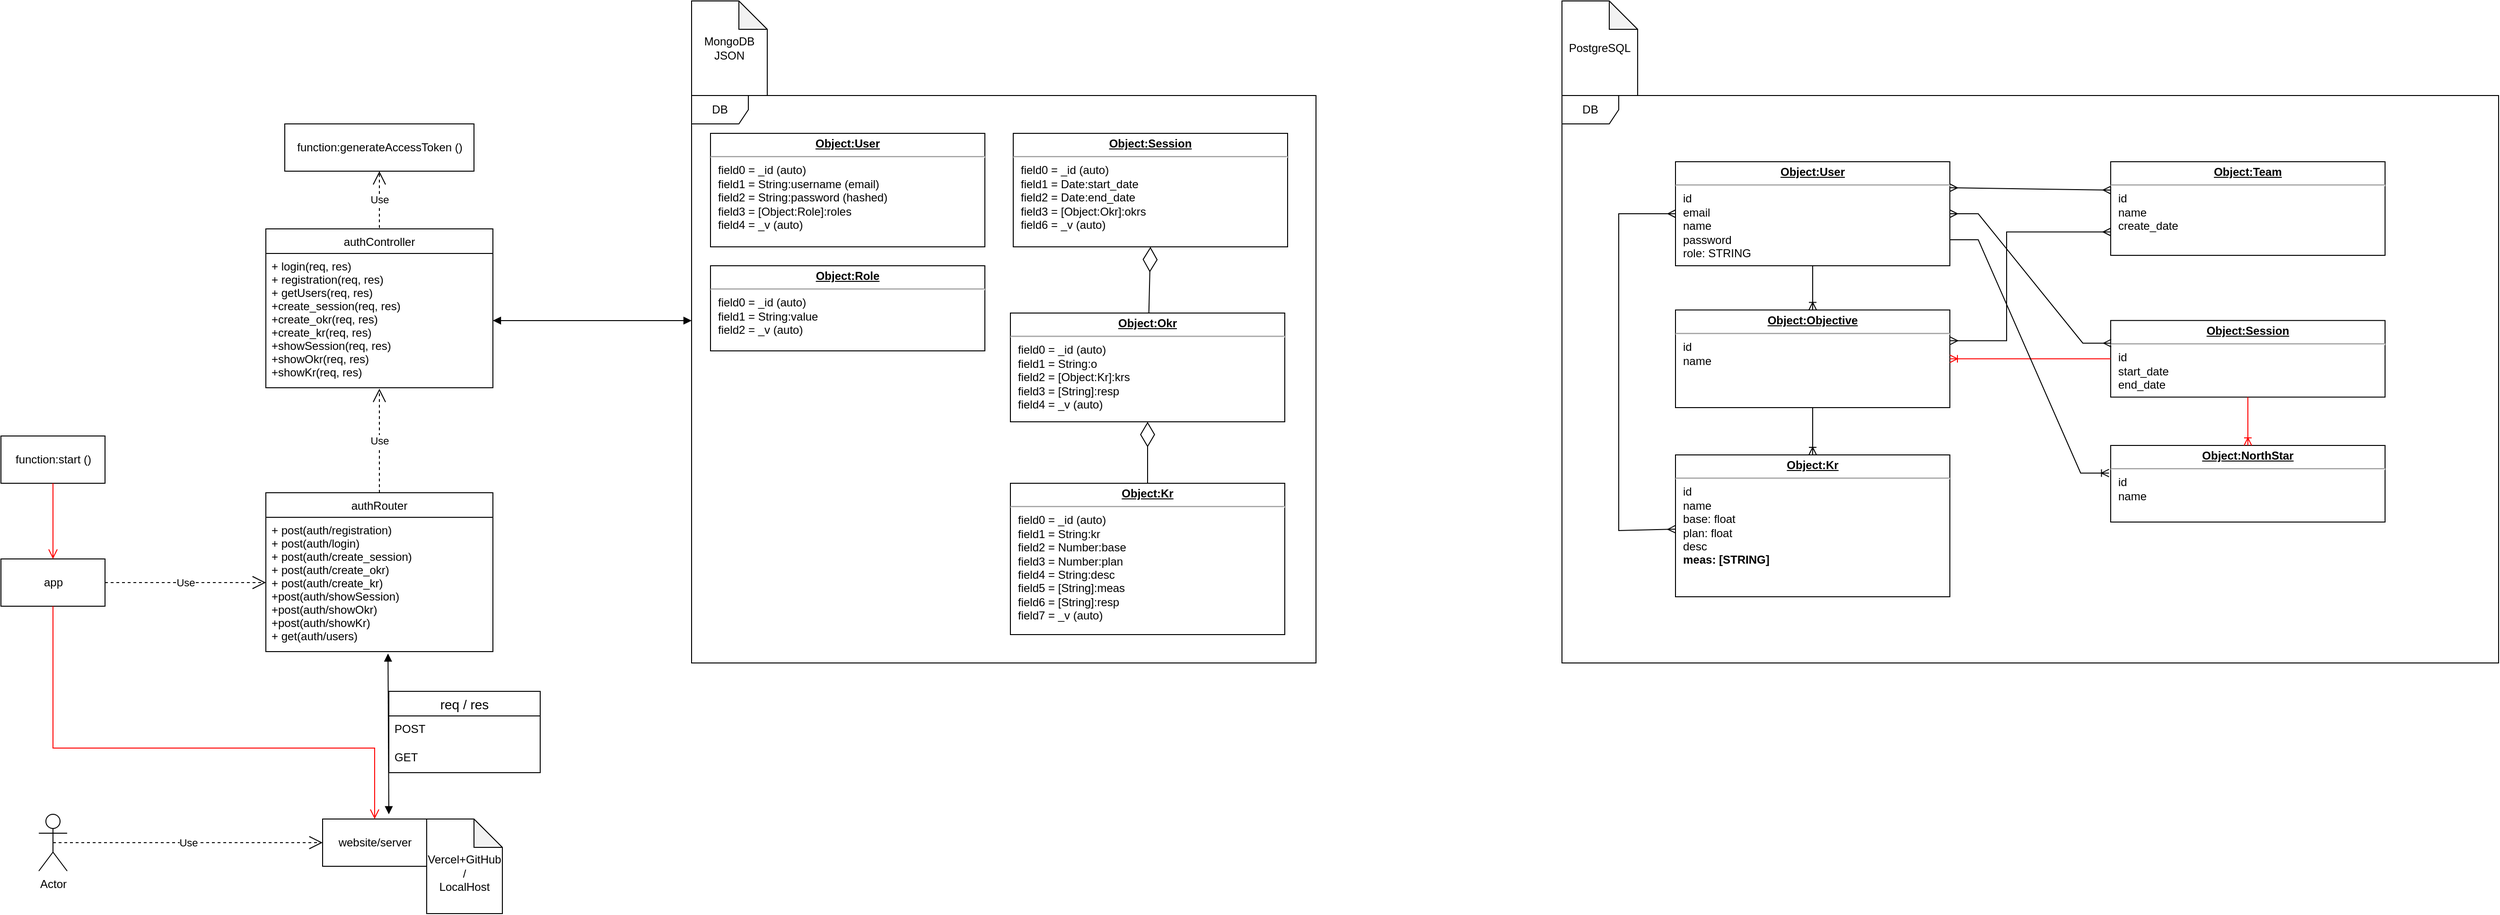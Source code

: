 <mxfile version="20.2.5" type="github">
  <diagram id="ZgWrUhDNY7SDrV8JCNzW" name="Page-1">
    <mxGraphModel dx="1769" dy="2159" grid="1" gridSize="10" guides="1" tooltips="1" connect="1" arrows="1" fold="1" page="1" pageScale="1" pageWidth="827" pageHeight="1169" math="0" shadow="0">
      <root>
        <mxCell id="0" />
        <mxCell id="1" parent="0" />
        <mxCell id="NTwUDxVlnUoW-F4fOf6s-37" value="DB" style="shape=umlFrame;whiteSpace=wrap;html=1;" parent="1" vertex="1">
          <mxGeometry x="1120" y="70" width="990" height="600" as="geometry" />
        </mxCell>
        <mxCell id="PmXMApU_OOU-UDONnJdp-1" value="authController" style="swimlane;fontStyle=0;childLayout=stackLayout;horizontal=1;startSize=26;fillColor=none;horizontalStack=0;resizeParent=1;resizeParentMax=0;resizeLast=0;collapsible=1;marginBottom=0;" parent="1" vertex="1">
          <mxGeometry x="-250" y="211" width="240" height="168" as="geometry" />
        </mxCell>
        <mxCell id="PmXMApU_OOU-UDONnJdp-4" value="+ login(req, res)&#xa;+ registration(req, res)&#xa;+ getUsers(req, res)&#xa;+create_session(req, res)&#xa;+create_okr(req, res)&#xa;+create_kr(req, res)&#xa;+showSession(req, res)&#xa;+showOkr(req, res)&#xa;+showKr(req, res)" style="text;strokeColor=none;fillColor=none;align=left;verticalAlign=top;spacingLeft=4;spacingRight=4;overflow=hidden;rotatable=0;points=[[0,0.5],[1,0.5]];portConstraint=eastwest;" parent="PmXMApU_OOU-UDONnJdp-1" vertex="1">
          <mxGeometry y="26" width="240" height="142" as="geometry" />
        </mxCell>
        <mxCell id="PmXMApU_OOU-UDONnJdp-6" value="function:start ()" style="html=1;" parent="1" vertex="1">
          <mxGeometry x="-530" y="430" width="110" height="50" as="geometry" />
        </mxCell>
        <mxCell id="PmXMApU_OOU-UDONnJdp-7" value="DB" style="shape=umlFrame;whiteSpace=wrap;html=1;" parent="1" vertex="1">
          <mxGeometry x="200" y="70" width="660" height="600" as="geometry" />
        </mxCell>
        <mxCell id="PmXMApU_OOU-UDONnJdp-10" value="MongoDB&lt;br&gt;JSON" style="shape=note;whiteSpace=wrap;html=1;backgroundOutline=1;darkOpacity=0.05;" parent="1" vertex="1">
          <mxGeometry x="200" y="-30" width="80" height="100" as="geometry" />
        </mxCell>
        <mxCell id="PmXMApU_OOU-UDONnJdp-11" value="&lt;p style=&quot;margin:0px;margin-top:4px;text-align:center;text-decoration:underline;&quot;&gt;&lt;b&gt;Object:User&lt;/b&gt;&lt;/p&gt;&lt;hr&gt;&lt;p style=&quot;margin:0px;margin-left:8px;&quot;&gt;field0 = _id (auto)&lt;br&gt;&lt;/p&gt;&lt;p style=&quot;margin:0px;margin-left:8px;&quot;&gt;field1 = String:username (email)&lt;br&gt;field2 = String:password (hashed)&lt;br&gt;field3 = [Object:Role]:roles&lt;/p&gt;&lt;p style=&quot;margin:0px;margin-left:8px;&quot;&gt;field4 = _v (auto)&lt;br&gt;&lt;/p&gt;" style="verticalAlign=top;align=left;overflow=fill;fontSize=12;fontFamily=Helvetica;html=1;" parent="1" vertex="1">
          <mxGeometry x="220" y="110" width="290" height="120" as="geometry" />
        </mxCell>
        <mxCell id="PmXMApU_OOU-UDONnJdp-12" value="&lt;p style=&quot;margin:0px;margin-top:4px;text-align:center;text-decoration:underline;&quot;&gt;&lt;b&gt;Object:Role&lt;/b&gt;&lt;/p&gt;&lt;hr&gt;&lt;p style=&quot;margin:0px;margin-left:8px;&quot;&gt;field0 = _id (auto)&lt;br&gt;&lt;/p&gt;&lt;p style=&quot;margin:0px;margin-left:8px;&quot;&gt;field1 = String:value&lt;br&gt;&lt;/p&gt;&lt;p style=&quot;margin:0px;margin-left:8px;&quot;&gt;field2 = _v (auto)&lt;br&gt;&lt;/p&gt;" style="verticalAlign=top;align=left;overflow=fill;fontSize=12;fontFamily=Helvetica;html=1;" parent="1" vertex="1">
          <mxGeometry x="220" y="250" width="290" height="90" as="geometry" />
        </mxCell>
        <mxCell id="PmXMApU_OOU-UDONnJdp-15" value="app" style="html=1;" parent="1" vertex="1">
          <mxGeometry x="-530" y="560" width="110" height="50" as="geometry" />
        </mxCell>
        <mxCell id="PmXMApU_OOU-UDONnJdp-16" value="authRouter" style="swimlane;fontStyle=0;childLayout=stackLayout;horizontal=1;startSize=26;fillColor=none;horizontalStack=0;resizeParent=1;resizeParentMax=0;resizeLast=0;collapsible=1;marginBottom=0;" parent="1" vertex="1">
          <mxGeometry x="-250" y="490" width="240" height="168" as="geometry" />
        </mxCell>
        <mxCell id="PmXMApU_OOU-UDONnJdp-27" value="+ post(auth/registration)&#xa;+ post(auth/login)&#xa;+ post(auth/create_session)&#xa;+ post(auth/create_okr)&#xa;+ post(auth/create_kr)&#xa;+post(auth/showSession)&#xa;+post(auth/showOkr)&#xa;+post(auth/showKr)&#xa;+ get(auth/users)&#xa;" style="text;strokeColor=none;fillColor=none;align=left;verticalAlign=top;spacingLeft=4;spacingRight=4;overflow=hidden;rotatable=0;points=[[0,0.5],[1,0.5]];portConstraint=eastwest;" parent="PmXMApU_OOU-UDONnJdp-16" vertex="1">
          <mxGeometry y="26" width="240" height="142" as="geometry" />
        </mxCell>
        <mxCell id="PmXMApU_OOU-UDONnJdp-19" value="Use" style="endArrow=open;endSize=12;dashed=1;html=1;rounded=0;exitX=1;exitY=0.5;exitDx=0;exitDy=0;" parent="1" source="PmXMApU_OOU-UDONnJdp-15" edge="1">
          <mxGeometry width="160" relative="1" as="geometry">
            <mxPoint y="245" as="sourcePoint" />
            <mxPoint x="-250" y="585" as="targetPoint" />
          </mxGeometry>
        </mxCell>
        <mxCell id="PmXMApU_OOU-UDONnJdp-20" value="Use" style="endArrow=open;endSize=12;dashed=1;html=1;rounded=0;exitX=0.5;exitY=0;exitDx=0;exitDy=0;" parent="1" source="PmXMApU_OOU-UDONnJdp-16" edge="1">
          <mxGeometry width="160" relative="1" as="geometry">
            <mxPoint x="-410" y="495" as="sourcePoint" />
            <mxPoint x="-130" y="380" as="targetPoint" />
          </mxGeometry>
        </mxCell>
        <mxCell id="PmXMApU_OOU-UDONnJdp-23" value="" style="edgeStyle=orthogonalEdgeStyle;html=1;verticalAlign=bottom;endArrow=open;endSize=8;strokeColor=#ff0000;rounded=0;exitX=0.5;exitY=1;exitDx=0;exitDy=0;entryX=0.5;entryY=0;entryDx=0;entryDy=0;" parent="1" source="PmXMApU_OOU-UDONnJdp-6" target="PmXMApU_OOU-UDONnJdp-15" edge="1">
          <mxGeometry relative="1" as="geometry">
            <mxPoint x="-517" y="560" as="targetPoint" />
            <mxPoint x="-960" y="580" as="sourcePoint" />
          </mxGeometry>
        </mxCell>
        <mxCell id="PmXMApU_OOU-UDONnJdp-24" value="" style="endArrow=block;startArrow=block;endFill=1;startFill=1;html=1;rounded=0;exitX=1;exitY=0.5;exitDx=0;exitDy=0;" parent="1" source="PmXMApU_OOU-UDONnJdp-4" edge="1">
          <mxGeometry width="160" relative="1" as="geometry">
            <mxPoint x="-270" y="370" as="sourcePoint" />
            <mxPoint x="200" y="308" as="targetPoint" />
          </mxGeometry>
        </mxCell>
        <mxCell id="PmXMApU_OOU-UDONnJdp-29" value="function:generateAccessToken ()" style="html=1;" parent="1" vertex="1">
          <mxGeometry x="-230" y="100" width="200" height="50" as="geometry" />
        </mxCell>
        <mxCell id="PmXMApU_OOU-UDONnJdp-30" value="Use" style="endArrow=open;endSize=12;dashed=1;html=1;rounded=0;entryX=0.5;entryY=1;entryDx=0;entryDy=0;" parent="1" target="PmXMApU_OOU-UDONnJdp-29" edge="1">
          <mxGeometry width="160" relative="1" as="geometry">
            <mxPoint x="-130" y="210" as="sourcePoint" />
            <mxPoint x="-120" y="390" as="targetPoint" />
          </mxGeometry>
        </mxCell>
        <mxCell id="PmXMApU_OOU-UDONnJdp-31" value="Actor" style="shape=umlActor;verticalLabelPosition=bottom;verticalAlign=top;html=1;" parent="1" vertex="1">
          <mxGeometry x="-490" y="830" width="30" height="60" as="geometry" />
        </mxCell>
        <mxCell id="PmXMApU_OOU-UDONnJdp-32" value="website/server" style="html=1;" parent="1" vertex="1">
          <mxGeometry x="-190" y="835" width="110" height="50" as="geometry" />
        </mxCell>
        <mxCell id="PmXMApU_OOU-UDONnJdp-33" value="Use" style="endArrow=open;endSize=12;dashed=1;html=1;rounded=0;exitX=0.5;exitY=0.5;exitDx=0;exitDy=0;exitPerimeter=0;entryX=0;entryY=0.5;entryDx=0;entryDy=0;" parent="1" source="PmXMApU_OOU-UDONnJdp-31" target="PmXMApU_OOU-UDONnJdp-32" edge="1">
          <mxGeometry width="160" relative="1" as="geometry">
            <mxPoint x="-200" y="720" as="sourcePoint" />
            <mxPoint x="-40" y="720" as="targetPoint" />
          </mxGeometry>
        </mxCell>
        <mxCell id="PmXMApU_OOU-UDONnJdp-34" value="" style="edgeStyle=orthogonalEdgeStyle;html=1;verticalAlign=bottom;endArrow=open;endSize=8;strokeColor=#ff0000;rounded=0;exitX=0.5;exitY=1;exitDx=0;exitDy=0;entryX=0.5;entryY=0;entryDx=0;entryDy=0;" parent="1" source="PmXMApU_OOU-UDONnJdp-15" target="PmXMApU_OOU-UDONnJdp-32" edge="1">
          <mxGeometry relative="1" as="geometry">
            <mxPoint x="-465" y="570" as="targetPoint" />
            <mxPoint x="-465" y="490" as="sourcePoint" />
            <Array as="points">
              <mxPoint x="-475" y="760" />
              <mxPoint x="-135" y="760" />
            </Array>
          </mxGeometry>
        </mxCell>
        <mxCell id="PmXMApU_OOU-UDONnJdp-35" value="" style="endArrow=block;startArrow=block;endFill=1;startFill=1;html=1;rounded=0;exitX=0.538;exitY=1.014;exitDx=0;exitDy=0;exitPerimeter=0;" parent="1" source="PmXMApU_OOU-UDONnJdp-27" edge="1">
          <mxGeometry width="160" relative="1" as="geometry">
            <mxPoint x="-110" y="660" as="sourcePoint" />
            <mxPoint x="-120" y="830" as="targetPoint" />
          </mxGeometry>
        </mxCell>
        <mxCell id="PmXMApU_OOU-UDONnJdp-38" value="req / res" style="swimlane;fontStyle=0;childLayout=stackLayout;horizontal=1;startSize=26;horizontalStack=0;resizeParent=1;resizeParentMax=0;resizeLast=0;collapsible=1;marginBottom=0;align=center;fontSize=14;" parent="1" vertex="1">
          <mxGeometry x="-120" y="700" width="160" height="86" as="geometry" />
        </mxCell>
        <mxCell id="PmXMApU_OOU-UDONnJdp-39" value="POST" style="text;strokeColor=none;fillColor=none;spacingLeft=4;spacingRight=4;overflow=hidden;rotatable=0;points=[[0,0.5],[1,0.5]];portConstraint=eastwest;fontSize=12;" parent="PmXMApU_OOU-UDONnJdp-38" vertex="1">
          <mxGeometry y="26" width="160" height="30" as="geometry" />
        </mxCell>
        <mxCell id="PmXMApU_OOU-UDONnJdp-40" value="GET" style="text;strokeColor=none;fillColor=none;spacingLeft=4;spacingRight=4;overflow=hidden;rotatable=0;points=[[0,0.5],[1,0.5]];portConstraint=eastwest;fontSize=12;" parent="PmXMApU_OOU-UDONnJdp-38" vertex="1">
          <mxGeometry y="56" width="160" height="30" as="geometry" />
        </mxCell>
        <mxCell id="GvUqbctl3foqBScWrYi5-1" value="&lt;p style=&quot;margin:0px;margin-top:4px;text-align:center;text-decoration:underline;&quot;&gt;&lt;b&gt;Object:Okr&lt;/b&gt;&lt;/p&gt;&lt;hr&gt;&lt;p style=&quot;margin:0px;margin-left:8px;&quot;&gt;field0 = _id (auto)&lt;br&gt;&lt;/p&gt;&lt;p style=&quot;margin:0px;margin-left:8px;&quot;&gt;field1 = String:o&lt;br&gt;&lt;/p&gt;&lt;p style=&quot;margin:0px;margin-left:8px;&quot;&gt;&lt;span style=&quot;background-color: initial;&quot;&gt;field2 = [Object:Kr]:krs&lt;/span&gt;&lt;br&gt;&lt;/p&gt;&lt;p style=&quot;margin: 0px 0px 0px 8px;&quot;&gt;field3 =&amp;nbsp;[String]:resp&lt;/p&gt;&lt;p style=&quot;margin: 0px 0px 0px 8px;&quot;&gt;&lt;span style=&quot;background-color: initial;&quot;&gt;field4 = _v (auto)&lt;/span&gt;&lt;br&gt;&lt;/p&gt;&lt;p style=&quot;margin:0px;margin-left:8px;&quot;&gt;&lt;br&gt;&lt;/p&gt;&lt;p style=&quot;margin:0px;margin-left:8px;&quot;&gt;&lt;br&gt;&lt;/p&gt;" style="verticalAlign=top;align=left;overflow=fill;fontSize=12;fontFamily=Helvetica;html=1;" parent="1" vertex="1">
          <mxGeometry x="537" y="300" width="290" height="115" as="geometry" />
        </mxCell>
        <mxCell id="GvUqbctl3foqBScWrYi5-2" value="&lt;p style=&quot;margin:0px;margin-top:4px;text-align:center;text-decoration:underline;&quot;&gt;&lt;b&gt;Object:Session&lt;/b&gt;&lt;/p&gt;&lt;hr&gt;&lt;p style=&quot;margin:0px;margin-left:8px;&quot;&gt;field0 = _id (auto)&lt;br&gt;&lt;/p&gt;&lt;p style=&quot;margin: 0px 0px 0px 8px;&quot;&gt;field1 = Date:start_date&lt;br&gt;&lt;/p&gt;&lt;p style=&quot;margin: 0px 0px 0px 8px;&quot;&gt;field2 = Date:end_date&lt;br&gt;&lt;/p&gt;&lt;p style=&quot;margin: 0px 0px 0px 8px;&quot;&gt;field3 = [Object:Okr]:okrs&lt;/p&gt;&lt;p style=&quot;margin: 0px 0px 0px 8px;&quot;&gt;field6 = _v (auto)&lt;br&gt;&lt;/p&gt;&lt;div&gt;&lt;br&gt;&lt;/div&gt;&lt;p style=&quot;margin:0px;margin-left:8px;&quot;&gt;&lt;br&gt;&lt;/p&gt;&lt;p style=&quot;margin:0px;margin-left:8px;&quot;&gt;&lt;br&gt;&lt;/p&gt;" style="verticalAlign=top;align=left;overflow=fill;fontSize=12;fontFamily=Helvetica;html=1;" parent="1" vertex="1">
          <mxGeometry x="540" y="110" width="290" height="120" as="geometry" />
        </mxCell>
        <mxCell id="-eXeZbVj-zx8Dia-wCeO-1" value="&lt;p style=&quot;margin:0px;margin-top:4px;text-align:center;text-decoration:underline;&quot;&gt;&lt;b&gt;Object:Kr&lt;/b&gt;&lt;/p&gt;&lt;hr&gt;&lt;p style=&quot;margin:0px;margin-left:8px;&quot;&gt;field0 = _id (auto)&lt;br&gt;&lt;/p&gt;&lt;p style=&quot;margin:0px;margin-left:8px;&quot;&gt;&lt;span style=&quot;background-color: initial;&quot;&gt;field1 = String:kr&lt;/span&gt;&lt;br&gt;&lt;/p&gt;&lt;p style=&quot;margin: 0px 0px 0px 8px;&quot;&gt;&lt;span style=&quot;background-color: initial;&quot;&gt;field2 = Number:base&lt;/span&gt;&lt;br&gt;&lt;/p&gt;&lt;p style=&quot;margin: 0px 0px 0px 8px;&quot;&gt;&lt;span style=&quot;background-color: initial;&quot;&gt;field3 = Number:plan&lt;/span&gt;&lt;br&gt;&lt;/p&gt;&lt;p style=&quot;margin: 0px 0px 0px 8px;&quot;&gt;&lt;span style=&quot;background-color: initial;&quot;&gt;field4 = String:desc&lt;/span&gt;&lt;/p&gt;&lt;p style=&quot;margin:0px;margin-left:8px;&quot;&gt;&lt;span style=&quot;background-color: initial;&quot;&gt;field5 = [String]:meas&lt;/span&gt;&lt;br&gt;&lt;/p&gt;&lt;p style=&quot;margin:0px;margin-left:8px;&quot;&gt;field6 =&amp;nbsp;[String]:resp&lt;span style=&quot;background-color: initial;&quot;&gt;&lt;br&gt;&lt;/span&gt;&lt;/p&gt;&lt;p style=&quot;margin: 0px 0px 0px 8px;&quot;&gt;field7 = _v (auto)&lt;/p&gt;&lt;p style=&quot;margin:0px;margin-left:8px;&quot;&gt;&lt;br&gt;&lt;/p&gt;" style="verticalAlign=top;align=left;overflow=fill;fontSize=12;fontFamily=Helvetica;html=1;" parent="1" vertex="1">
          <mxGeometry x="537" y="480" width="290" height="160" as="geometry" />
        </mxCell>
        <mxCell id="-eXeZbVj-zx8Dia-wCeO-2" value="" style="endArrow=diamondThin;endFill=0;endSize=24;html=1;rounded=0;entryX=0.5;entryY=1;entryDx=0;entryDy=0;" parent="1" source="GvUqbctl3foqBScWrYi5-1" target="GvUqbctl3foqBScWrYi5-2" edge="1">
          <mxGeometry width="160" relative="1" as="geometry">
            <mxPoint x="760" y="540" as="sourcePoint" />
            <mxPoint x="920" y="540" as="targetPoint" />
          </mxGeometry>
        </mxCell>
        <mxCell id="-eXeZbVj-zx8Dia-wCeO-5" value="" style="endArrow=diamondThin;endFill=0;endSize=24;html=1;rounded=0;entryX=0.5;entryY=1;entryDx=0;entryDy=0;" parent="1" source="-eXeZbVj-zx8Dia-wCeO-1" target="GvUqbctl3foqBScWrYi5-1" edge="1">
          <mxGeometry width="160" relative="1" as="geometry">
            <mxPoint x="930" y="470" as="sourcePoint" />
            <mxPoint x="1090" y="470" as="targetPoint" />
          </mxGeometry>
        </mxCell>
        <mxCell id="-i0hUMnSqrgB1KLQEE9C-1" value="&lt;br&gt;Vercel+GitHub&lt;br&gt;/&lt;br&gt;LocalHost" style="shape=note;whiteSpace=wrap;html=1;backgroundOutline=1;darkOpacity=0.05;" parent="1" vertex="1">
          <mxGeometry x="-80" y="835" width="80" height="100" as="geometry" />
        </mxCell>
        <mxCell id="NTwUDxVlnUoW-F4fOf6s-1" value="&lt;p style=&quot;margin:0px;margin-top:4px;text-align:center;text-decoration:underline;&quot;&gt;&lt;b&gt;Object:User&lt;/b&gt;&lt;/p&gt;&lt;hr&gt;&lt;p style=&quot;margin:0px;margin-left:8px;&quot;&gt;id&lt;/p&gt;&lt;p style=&quot;margin:0px;margin-left:8px;&quot;&gt;email&lt;/p&gt;&lt;p style=&quot;margin:0px;margin-left:8px;&quot;&gt;name&lt;/p&gt;&lt;p style=&quot;margin:0px;margin-left:8px;&quot;&gt;password&lt;/p&gt;&lt;p style=&quot;margin:0px;margin-left:8px;&quot;&gt;role: STRING&lt;/p&gt;" style="verticalAlign=top;align=left;overflow=fill;fontSize=12;fontFamily=Helvetica;html=1;" parent="1" vertex="1">
          <mxGeometry x="1240" y="140" width="290" height="110" as="geometry" />
        </mxCell>
        <mxCell id="NTwUDxVlnUoW-F4fOf6s-2" value="&lt;p style=&quot;margin:0px;margin-top:4px;text-align:center;text-decoration:underline;&quot;&gt;&lt;b&gt;Object:Session&lt;/b&gt;&lt;/p&gt;&lt;hr&gt;&lt;p style=&quot;margin:0px;margin-left:8px;&quot;&gt;id&lt;/p&gt;&lt;p style=&quot;margin: 0px 0px 0px 8px;&quot;&gt;start_date&lt;br&gt;&lt;/p&gt;&lt;p style=&quot;margin: 0px 0px 0px 8px;&quot;&gt;end_date&lt;br&gt;&lt;/p&gt;&lt;p style=&quot;margin: 0px 0px 0px 8px;&quot;&gt;&lt;br&gt;&lt;/p&gt;&lt;div&gt;&lt;br&gt;&lt;/div&gt;&lt;p style=&quot;margin:0px;margin-left:8px;&quot;&gt;&lt;br&gt;&lt;/p&gt;&lt;p style=&quot;margin:0px;margin-left:8px;&quot;&gt;&lt;br&gt;&lt;/p&gt;" style="verticalAlign=top;align=left;overflow=fill;fontSize=12;fontFamily=Helvetica;html=1;" parent="1" vertex="1">
          <mxGeometry x="1700" y="307.88" width="290" height="81" as="geometry" />
        </mxCell>
        <mxCell id="NTwUDxVlnUoW-F4fOf6s-3" value="&lt;p style=&quot;margin:0px;margin-top:4px;text-align:center;text-decoration:underline;&quot;&gt;&lt;b&gt;Object:Objective&lt;/b&gt;&lt;/p&gt;&lt;hr&gt;&lt;p style=&quot;margin:0px;margin-left:8px;&quot;&gt;id&lt;br&gt;&lt;/p&gt;&lt;p style=&quot;margin:0px;margin-left:8px;&quot;&gt;name&lt;/p&gt;&lt;p style=&quot;margin: 0px 0px 0px 8px;&quot;&gt;&lt;br&gt;&lt;/p&gt;" style="verticalAlign=top;align=left;overflow=fill;fontSize=12;fontFamily=Helvetica;html=1;" parent="1" vertex="1">
          <mxGeometry x="1240" y="296.75" width="290" height="103.25" as="geometry" />
        </mxCell>
        <mxCell id="NTwUDxVlnUoW-F4fOf6s-4" value="&lt;p style=&quot;margin:0px;margin-top:4px;text-align:center;text-decoration:underline;&quot;&gt;&lt;b&gt;Object:Kr&lt;/b&gt;&lt;/p&gt;&lt;hr&gt;&lt;p style=&quot;margin:0px;margin-left:8px;&quot;&gt;id&lt;br&gt;&lt;/p&gt;&lt;p style=&quot;margin:0px;margin-left:8px;&quot;&gt;&lt;span style=&quot;background-color: initial;&quot;&gt;name&lt;/span&gt;&lt;/p&gt;&lt;p style=&quot;margin:0px;margin-left:8px;&quot;&gt;&lt;span style=&quot;background-color: initial;&quot;&gt;base: float&lt;/span&gt;&lt;/p&gt;&lt;p style=&quot;margin:0px;margin-left:8px;&quot;&gt;plan: float&lt;/p&gt;&lt;p style=&quot;margin: 0px 0px 0px 8px;&quot;&gt;&lt;span style=&quot;background-color: initial;&quot;&gt;desc&lt;/span&gt;&lt;/p&gt;&lt;p style=&quot;margin:0px;margin-left:8px;&quot;&gt;&lt;b&gt;meas: [STRING]&lt;/b&gt;&lt;/p&gt;&lt;p style=&quot;margin:0px;margin-left:8px;&quot;&gt;&lt;span style=&quot;background-color: initial;&quot;&gt;&lt;br&gt;&lt;/span&gt;&lt;/p&gt;&lt;p style=&quot;margin: 0px 0px 0px 8px;&quot;&gt;&lt;br&gt;&lt;/p&gt;" style="verticalAlign=top;align=left;overflow=fill;fontSize=12;fontFamily=Helvetica;html=1;" parent="1" vertex="1">
          <mxGeometry x="1240" y="450" width="290" height="150" as="geometry" />
        </mxCell>
        <mxCell id="NTwUDxVlnUoW-F4fOf6s-5" value="" style="edgeStyle=entityRelationEdgeStyle;fontSize=12;html=1;endArrow=ERoneToMany;rounded=0;entryX=1;entryY=0.5;entryDx=0;entryDy=0;exitX=0;exitY=0.5;exitDx=0;exitDy=0;strokeColor=#FF0000;" parent="1" source="NTwUDxVlnUoW-F4fOf6s-2" target="NTwUDxVlnUoW-F4fOf6s-3" edge="1">
          <mxGeometry width="100" height="100" relative="1" as="geometry">
            <mxPoint x="1670" y="346" as="sourcePoint" />
            <mxPoint x="1640" y="320" as="targetPoint" />
          </mxGeometry>
        </mxCell>
        <mxCell id="NTwUDxVlnUoW-F4fOf6s-18" value="" style="fontSize=12;html=1;endArrow=ERoneToMany;rounded=0;exitX=0.5;exitY=1;exitDx=0;exitDy=0;entryX=0.5;entryY=0;entryDx=0;entryDy=0;strokeColor=#000000;" parent="1" source="NTwUDxVlnUoW-F4fOf6s-1" target="NTwUDxVlnUoW-F4fOf6s-3" edge="1">
          <mxGeometry width="100" height="100" relative="1" as="geometry">
            <mxPoint x="1540" y="379.875" as="sourcePoint" />
            <mxPoint x="1540" y="465.5" as="targetPoint" />
          </mxGeometry>
        </mxCell>
        <mxCell id="NTwUDxVlnUoW-F4fOf6s-19" value="" style="edgeStyle=entityRelationEdgeStyle;fontSize=12;html=1;endArrow=ERmany;startArrow=ERmany;rounded=0;exitX=0.002;exitY=0.296;exitDx=0;exitDy=0;exitPerimeter=0;" parent="1" source="NTwUDxVlnUoW-F4fOf6s-2" target="NTwUDxVlnUoW-F4fOf6s-1" edge="1">
          <mxGeometry width="100" height="100" relative="1" as="geometry">
            <mxPoint x="1820" y="290" as="sourcePoint" />
            <mxPoint x="1857" y="230" as="targetPoint" />
          </mxGeometry>
        </mxCell>
        <mxCell id="NTwUDxVlnUoW-F4fOf6s-20" value="&lt;p style=&quot;margin:0px;margin-top:4px;text-align:center;text-decoration:underline;&quot;&gt;&lt;b&gt;Object:Team&lt;/b&gt;&lt;/p&gt;&lt;hr&gt;&lt;p style=&quot;margin:0px;margin-left:8px;&quot;&gt;id&lt;/p&gt;&lt;p style=&quot;margin:0px;margin-left:8px;&quot;&gt;name&lt;/p&gt;&lt;p style=&quot;margin:0px;margin-left:8px;&quot;&gt;create_date&lt;/p&gt;" style="verticalAlign=top;align=left;overflow=fill;fontSize=12;fontFamily=Helvetica;html=1;" parent="1" vertex="1">
          <mxGeometry x="1700" y="140" width="290" height="99" as="geometry" />
        </mxCell>
        <mxCell id="NTwUDxVlnUoW-F4fOf6s-22" value="" style="fontSize=12;html=1;endArrow=ERmany;startArrow=ERmany;rounded=0;entryX=1;entryY=0.25;entryDx=0;entryDy=0;" parent="1" target="NTwUDxVlnUoW-F4fOf6s-1" edge="1">
          <mxGeometry width="100" height="100" relative="1" as="geometry">
            <mxPoint x="1700" y="170" as="sourcePoint" />
            <mxPoint x="1540" y="174.75" as="targetPoint" />
          </mxGeometry>
        </mxCell>
        <mxCell id="NTwUDxVlnUoW-F4fOf6s-31" value="" style="fontSize=12;html=1;endArrow=ERoneToMany;rounded=0;exitX=0.5;exitY=1;exitDx=0;exitDy=0;entryX=0.5;entryY=0;entryDx=0;entryDy=0;" parent="1" source="NTwUDxVlnUoW-F4fOf6s-3" target="NTwUDxVlnUoW-F4fOf6s-4" edge="1">
          <mxGeometry width="100" height="100" relative="1" as="geometry">
            <mxPoint x="1395" y="249" as="sourcePoint" />
            <mxPoint x="1395" y="306.75" as="targetPoint" />
          </mxGeometry>
        </mxCell>
        <mxCell id="NTwUDxVlnUoW-F4fOf6s-33" value="" style="fontSize=12;html=1;endArrow=ERmany;startArrow=ERmany;rounded=0;exitX=0;exitY=0.5;exitDx=0;exitDy=0;strokeColor=#000000;" parent="1" source="NTwUDxVlnUoW-F4fOf6s-1" target="NTwUDxVlnUoW-F4fOf6s-4" edge="1">
          <mxGeometry width="100" height="100" relative="1" as="geometry">
            <mxPoint x="1090" y="70" as="sourcePoint" />
            <mxPoint x="1140" y="560" as="targetPoint" />
            <Array as="points">
              <mxPoint x="1180" y="195" />
              <mxPoint x="1180" y="530" />
            </Array>
          </mxGeometry>
        </mxCell>
        <mxCell id="NTwUDxVlnUoW-F4fOf6s-39" value="PostgreSQL" style="shape=note;whiteSpace=wrap;html=1;backgroundOutline=1;darkOpacity=0.05;" parent="1" vertex="1">
          <mxGeometry x="1120" y="-30" width="80" height="100" as="geometry" />
        </mxCell>
        <mxCell id="W5Y2SaXEaBMhEikAsEMx-1" value="" style="fontSize=12;html=1;endArrow=ERmany;startArrow=ERmany;rounded=0;entryX=1.001;entryY=0.315;entryDx=0;entryDy=0;exitX=0;exitY=0.75;exitDx=0;exitDy=0;strokeColor=#000000;entryPerimeter=0;edgeStyle=elbowEdgeStyle;" parent="1" source="NTwUDxVlnUoW-F4fOf6s-20" target="NTwUDxVlnUoW-F4fOf6s-3" edge="1">
          <mxGeometry width="100" height="100" relative="1" as="geometry">
            <mxPoint x="1700" y="322.5" as="sourcePoint" />
            <mxPoint x="1530" y="320" as="targetPoint" />
            <Array as="points">
              <mxPoint x="1590" y="250" />
            </Array>
          </mxGeometry>
        </mxCell>
        <mxCell id="E8pk0Kp862lJIBIXXsNr-1" value="&lt;p style=&quot;margin:0px;margin-top:4px;text-align:center;text-decoration:underline;&quot;&gt;&lt;b&gt;Object:NorthStar&lt;/b&gt;&lt;/p&gt;&lt;hr&gt;&lt;p style=&quot;margin:0px;margin-left:8px;&quot;&gt;id&lt;/p&gt;&lt;p style=&quot;margin:0px;margin-left:8px;&quot;&gt;name&lt;/p&gt;&lt;p style=&quot;margin: 0px 0px 0px 8px;&quot;&gt;&lt;br&gt;&lt;/p&gt;&lt;p style=&quot;margin: 0px 0px 0px 8px;&quot;&gt;&lt;br&gt;&lt;/p&gt;&lt;div&gt;&lt;br&gt;&lt;/div&gt;&lt;p style=&quot;margin:0px;margin-left:8px;&quot;&gt;&lt;br&gt;&lt;/p&gt;&lt;p style=&quot;margin:0px;margin-left:8px;&quot;&gt;&lt;br&gt;&lt;/p&gt;" style="verticalAlign=top;align=left;overflow=fill;fontSize=12;fontFamily=Helvetica;html=1;" vertex="1" parent="1">
          <mxGeometry x="1700" y="440" width="290" height="81" as="geometry" />
        </mxCell>
        <mxCell id="E8pk0Kp862lJIBIXXsNr-4" value="" style="fontSize=12;html=1;endArrow=ERoneToMany;rounded=0;exitX=1;exitY=0.75;exitDx=0;exitDy=0;entryX=-0.006;entryY=0.361;entryDx=0;entryDy=0;strokeColor=#000000;entryPerimeter=0;edgeStyle=entityRelationEdgeStyle;elbow=vertical;" edge="1" parent="1" source="NTwUDxVlnUoW-F4fOf6s-1" target="E8pk0Kp862lJIBIXXsNr-1">
          <mxGeometry width="100" height="100" relative="1" as="geometry">
            <mxPoint x="1395" y="260" as="sourcePoint" />
            <mxPoint x="1395" y="306.75" as="targetPoint" />
          </mxGeometry>
        </mxCell>
        <mxCell id="E8pk0Kp862lJIBIXXsNr-6" value="" style="fontSize=12;html=1;endArrow=ERoneToMany;rounded=0;exitX=0.5;exitY=1;exitDx=0;exitDy=0;entryX=0.5;entryY=0;entryDx=0;entryDy=0;strokeColor=#FF0000;" edge="1" parent="1" source="NTwUDxVlnUoW-F4fOf6s-2" target="E8pk0Kp862lJIBIXXsNr-1">
          <mxGeometry width="100" height="100" relative="1" as="geometry">
            <mxPoint x="1840" y="388.88" as="sourcePoint" />
            <mxPoint x="1840" y="435.63" as="targetPoint" />
          </mxGeometry>
        </mxCell>
      </root>
    </mxGraphModel>
  </diagram>
</mxfile>
